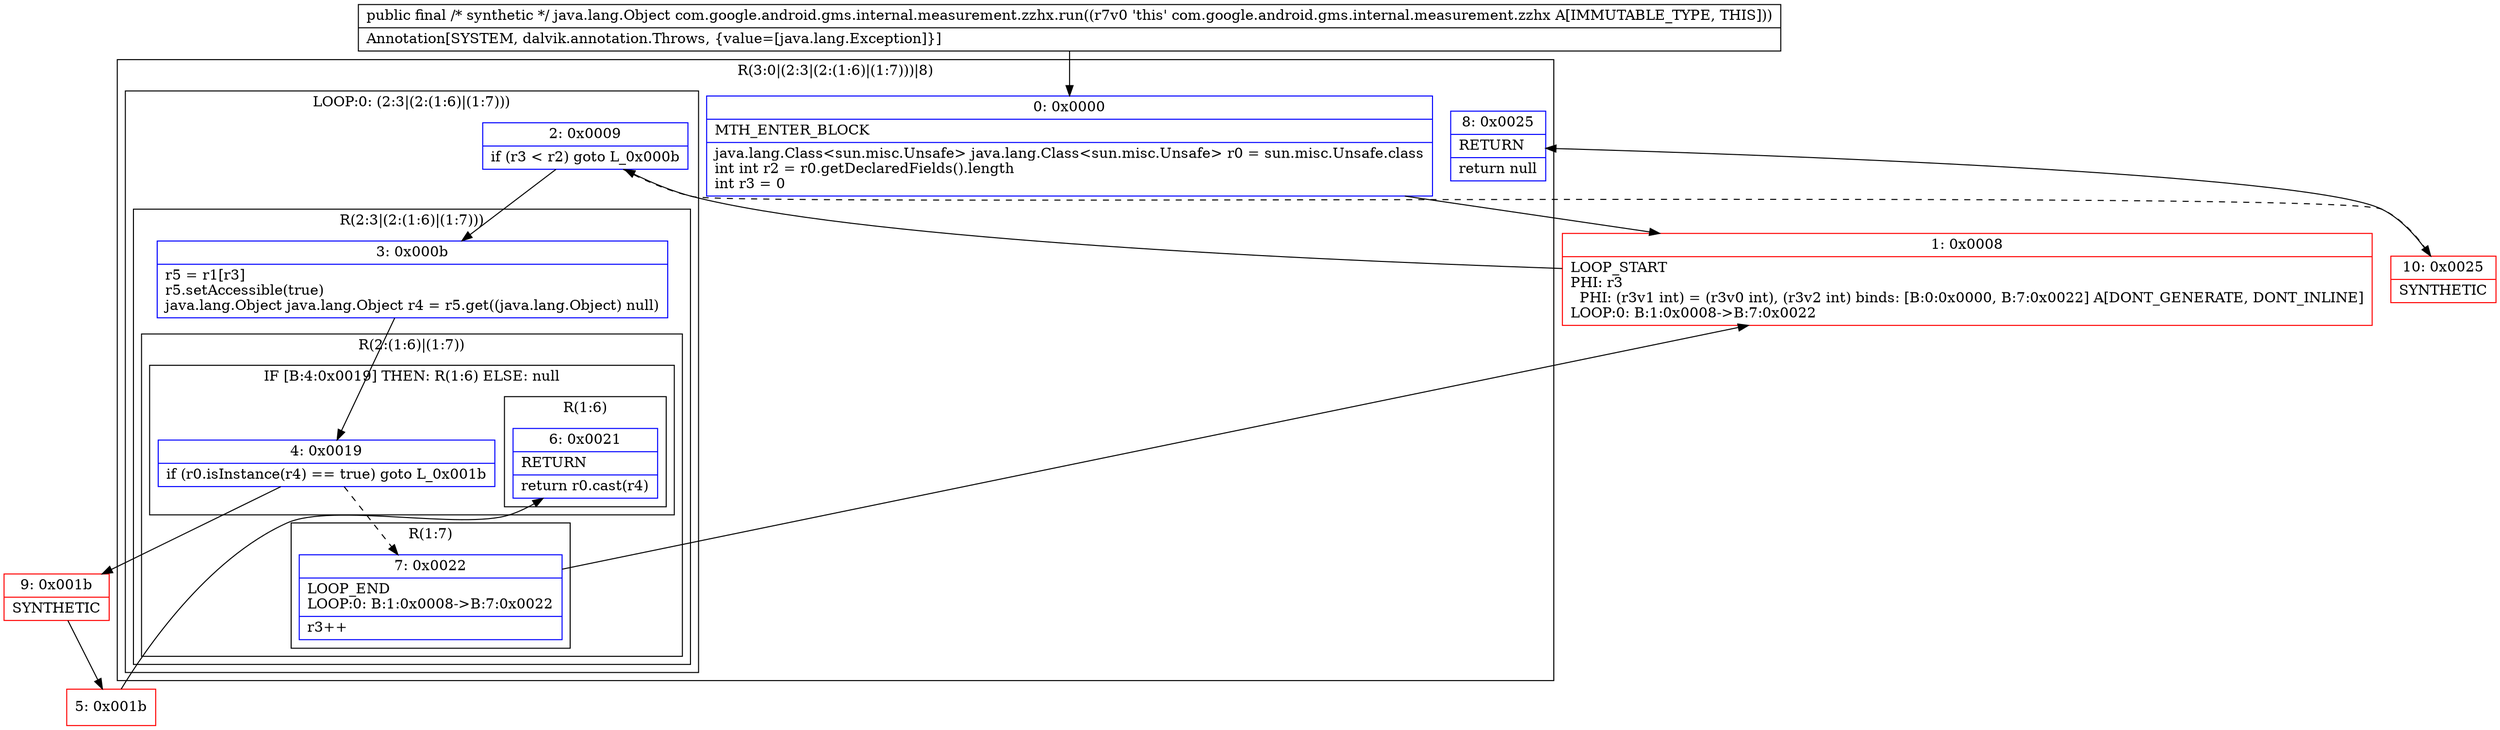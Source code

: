 digraph "CFG forcom.google.android.gms.internal.measurement.zzhx.run()Ljava\/lang\/Object;" {
subgraph cluster_Region_4539777 {
label = "R(3:0|(2:3|(2:(1:6)|(1:7)))|8)";
node [shape=record,color=blue];
Node_0 [shape=record,label="{0\:\ 0x0000|MTH_ENTER_BLOCK\l|java.lang.Class\<sun.misc.Unsafe\> java.lang.Class\<sun.misc.Unsafe\> r0 = sun.misc.Unsafe.class\lint int r2 = r0.getDeclaredFields().length\lint r3 = 0\l}"];
subgraph cluster_LoopRegion_1993329245 {
label = "LOOP:0: (2:3|(2:(1:6)|(1:7)))";
node [shape=record,color=blue];
Node_2 [shape=record,label="{2\:\ 0x0009|if (r3 \< r2) goto L_0x000b\l}"];
subgraph cluster_Region_1401303053 {
label = "R(2:3|(2:(1:6)|(1:7)))";
node [shape=record,color=blue];
Node_3 [shape=record,label="{3\:\ 0x000b|r5 = r1[r3]\lr5.setAccessible(true)\ljava.lang.Object java.lang.Object r4 = r5.get((java.lang.Object) null)\l}"];
subgraph cluster_Region_346786513 {
label = "R(2:(1:6)|(1:7))";
node [shape=record,color=blue];
subgraph cluster_IfRegion_554147333 {
label = "IF [B:4:0x0019] THEN: R(1:6) ELSE: null";
node [shape=record,color=blue];
Node_4 [shape=record,label="{4\:\ 0x0019|if (r0.isInstance(r4) == true) goto L_0x001b\l}"];
subgraph cluster_Region_72532998 {
label = "R(1:6)";
node [shape=record,color=blue];
Node_6 [shape=record,label="{6\:\ 0x0021|RETURN\l|return r0.cast(r4)\l}"];
}
}
subgraph cluster_Region_2034572977 {
label = "R(1:7)";
node [shape=record,color=blue];
Node_7 [shape=record,label="{7\:\ 0x0022|LOOP_END\lLOOP:0: B:1:0x0008\-\>B:7:0x0022\l|r3++\l}"];
}
}
}
}
Node_8 [shape=record,label="{8\:\ 0x0025|RETURN\l|return null\l}"];
}
Node_1 [shape=record,color=red,label="{1\:\ 0x0008|LOOP_START\lPHI: r3 \l  PHI: (r3v1 int) = (r3v0 int), (r3v2 int) binds: [B:0:0x0000, B:7:0x0022] A[DONT_GENERATE, DONT_INLINE]\lLOOP:0: B:1:0x0008\-\>B:7:0x0022\l}"];
Node_5 [shape=record,color=red,label="{5\:\ 0x001b}"];
Node_9 [shape=record,color=red,label="{9\:\ 0x001b|SYNTHETIC\l}"];
Node_10 [shape=record,color=red,label="{10\:\ 0x0025|SYNTHETIC\l}"];
MethodNode[shape=record,label="{public final \/* synthetic *\/ java.lang.Object com.google.android.gms.internal.measurement.zzhx.run((r7v0 'this' com.google.android.gms.internal.measurement.zzhx A[IMMUTABLE_TYPE, THIS]))  | Annotation[SYSTEM, dalvik.annotation.Throws, \{value=[java.lang.Exception]\}]\l}"];
MethodNode -> Node_0;
Node_0 -> Node_1;
Node_2 -> Node_3;
Node_2 -> Node_10[style=dashed];
Node_3 -> Node_4;
Node_4 -> Node_7[style=dashed];
Node_4 -> Node_9;
Node_7 -> Node_1;
Node_1 -> Node_2;
Node_5 -> Node_6;
Node_9 -> Node_5;
Node_10 -> Node_8;
}

